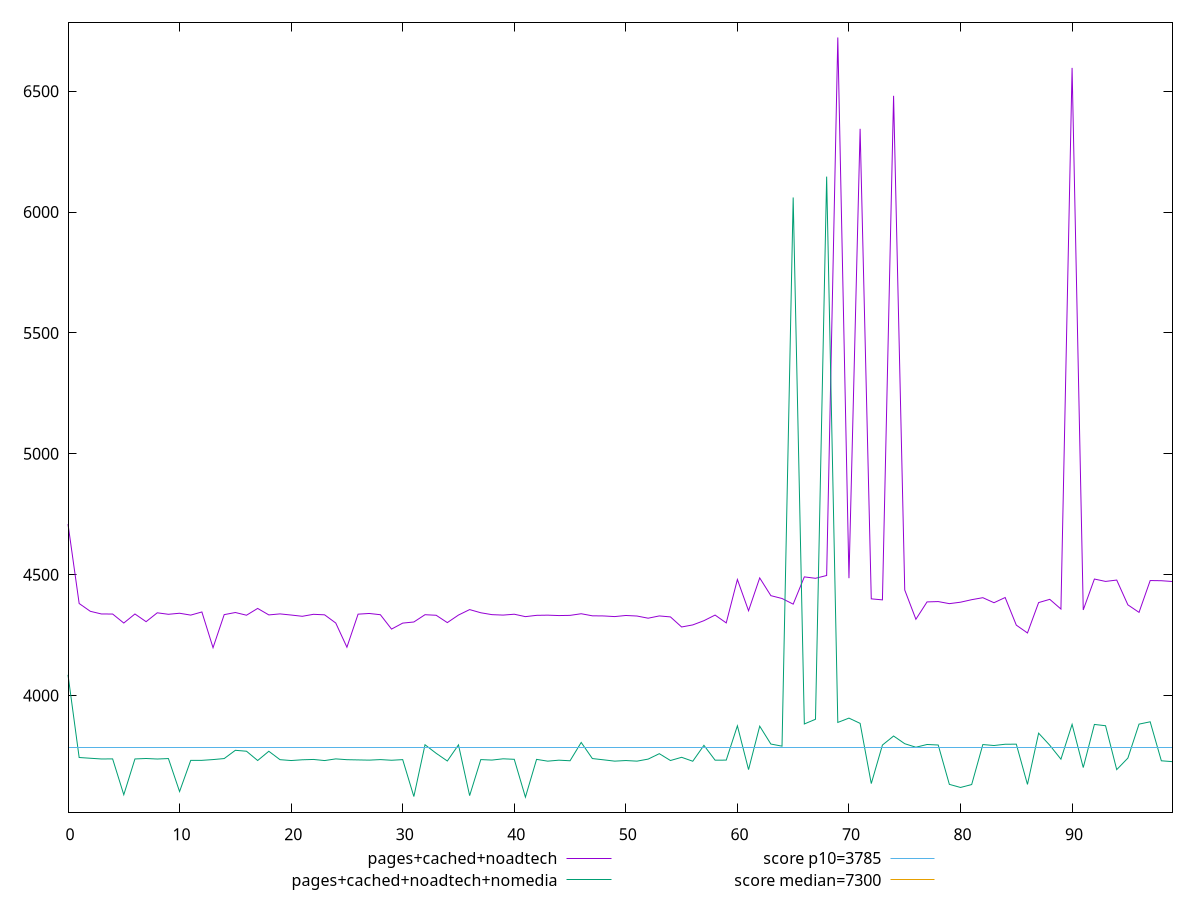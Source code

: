 reset

$pagesCachedNoadtech <<EOF
0 4709.0488000000005
1 4380.540000000001
2 4348.2215
3 4337.17625
4 4337.03305
5 4299.749499999999
6 4337.159549999999
7 4305.342499999999
8 4342.024799999999
9 4335.905
10 4340.216999999999
11 4332.49915
12 4345.551150000001
13 4197.717
14 4334.475
15 4343.268999999999
16 4332.05695
17 4360.196999999999
18 4333.3225999999995
19 4337.534999999999
20 4332.832799999999
21 4327.624999999999
22 4335.807200000001
23 4333.712349999999
24 4299.788500000001
25 4199.674
26 4336.4593
27 4339.307499999999
28 4334.139550000001
29 4274.682000000001
30 4299.433
31 4304.059500000001
32 4334.18335
33 4331.87035
34 4301.503500000001
35 4332.752850000001
36 4355.338000000001
37 4342.2245
38 4334.440000000001
39 4332.58635
40 4336.165500000001
41 4326.20465
42 4331.55355
43 4332.30765
44 4330.6446
45 4331.432500000001
46 4338.170999999999
47 4329.6441
48 4329.082
49 4326.404050000001
50 4330.989600000001
51 4328.716200000001
52 4319.7294999999995
53 4329.12965
54 4325.0785000000005
55 4283.424499999999
56 4291.959500000001
57 4309.4394999999995
58 4332.66535
59 4300.268
60 4479.86015
61 4350.5915
62 4486.411149999999
63 4412.997999999999
64 4401.26
65 4377.931149999999
66 4490.6619500000015
67 4484.83185
68 4496.357000000001
69 6722.2268
70 4485.352000000001
71 6344.367499999999
72 4399.8009999999995
73 4395.5421
74 6480.9974999999995
75 4436.378999999999
76 4315.3765
77 4387.1377
78 4388.529199999999
79 4379.945
80 4385.933399999998
81 4396.324250000001
82 4404.590799999999
83 4383.770849999999
84 4405.3271
85 4291.029
86 4258.5740000000005
87 4384.324299999998
88 4397.733
89 4357.655000000001
90 6596.456
91 4353.956499999999
92 4481.7416
93 4471.904200000001
94 4477.5175500000005
95 4375.0095
96 4343.8665
97 4475.514899999998
98 4474.81185
99 4471.52745
EOF

$pagesCachedNoadtechNomedia <<EOF
0 4085.4959999999996
1 3743.4375999999993
2 3740.3050500000004
3 3737.2716499999997
4 3737.7222
5 3589.4289999999996
6 3737.4374500000004
7 3739.3092
8 3737.1280500000003
9 3739.0557000000013
10 3602.5574999999994
11 3731.42875
12 3731.67055
13 3734.8390999999997
14 3739.0329
15 3773.181999999999
16 3769.3669999999993
17 3730.9379499999995
18 3769.208999999999
19 3734.46245
20 3730.8390885195267
21 3733.9626500000004
22 3735.370550000001
23 3730.7686
24 3737.66495
25 3734.3839000000003
26 3733.4416
27 3732.5128999999993
28 3734.7574999999997
29 3732.0129000000006
30 3734.6149000000005
31 3581.8740000000007
32 3796.164
33 3760.8060000000005
34 3728.908399999999
35 3795.7379999999994
36 3585.5755
37 3734.7613
38 3732.7402500000003
39 3738.0403
40 3735.92805
41 3579.3925000000004
42 3735.6789499999995
43 3728.29295
44 3732.34665
45 3729.9402
46 3805.683
47 3739.0418000000004
48 3733.83255
49 3728.3726500000007
50 3730.8620999999994
51 3728.3457500000004
52 3736.7568500000007
53 3759.2369999999996
54 3730.94895
55 3744.2420000000006
56 3727.96745
57 3793.72
58 3732.434
59 3732.5485
60 3874.544999999999
61 3693.191
62 3873.0056000000004
63 3799.094999999999
64 3790.3814999999995
65 6060.3240000000005
66 3882.13155
67 3901.5903500000004
68 6146.6991
69 3888.4739
70 3906.3815
71 3884.6342000000004
72 3635.5074999999997
73 3794.8633499999996
74 3832.295
75 3800.4738500000003
76 3785.8575500000006
77 3797.2913
78 3795.11585
79 3632.2500000000005
80 3619.459
81 3631.566
82 3797.012100000001
83 3793.0211
84 3798.252450000001
85 3798.5769
86 3632.088999999999
87 3844.093999999999
88 3794.0571500000005
89 3736.4405000000006
90 3880.5457
91 3701.767
92 3880.20385
93 3874.8841500000003
94 3693.2665000000006
95 3740.9500000000003
96 3881.5173
97 3891.141450000001
98 3729.83
99 3726.2204999999994
EOF

set key outside below
set xrange [0:99]
set yrange [3516.5358140000003:6785.083486]
set trange [3516.5358140000003:6785.083486]
set terminal svg size 640, 520 enhanced background rgb 'white'
set output "report_00018_2021-02-10T15-25-16.877Z/interactive/comparison/line/2_vs_3.svg"

plot $pagesCachedNoadtech title "pages+cached+noadtech" with line, \
     $pagesCachedNoadtechNomedia title "pages+cached+noadtech+nomedia" with line, \
     3785 title "score p10=3785", \
     7300 title "score median=7300"

reset
